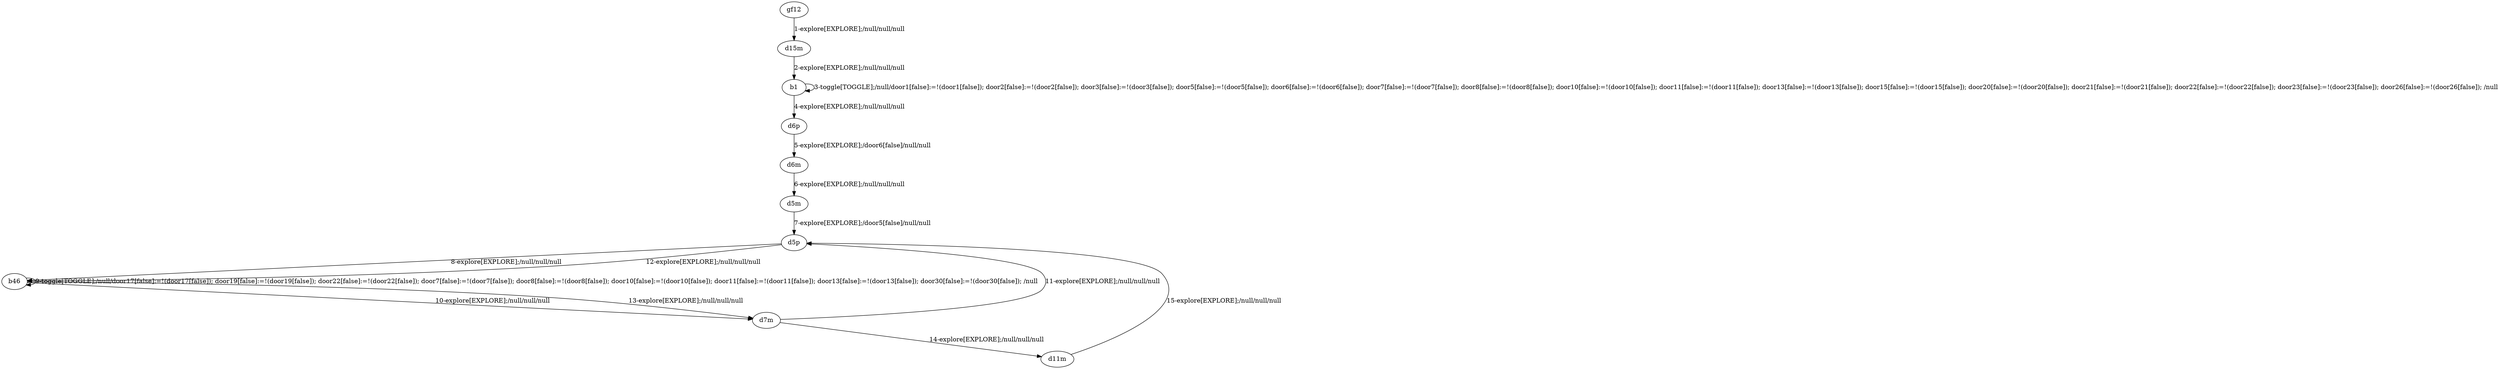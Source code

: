 # Total number of goals covered by this test: 1
# d11m --> d5p

digraph g {
"gf12" -> "d15m" [label = "1-explore[EXPLORE];/null/null/null"];
"d15m" -> "b1" [label = "2-explore[EXPLORE];/null/null/null"];
"b1" -> "b1" [label = "3-toggle[TOGGLE];/null/door1[false]:=!(door1[false]); door2[false]:=!(door2[false]); door3[false]:=!(door3[false]); door5[false]:=!(door5[false]); door6[false]:=!(door6[false]); door7[false]:=!(door7[false]); door8[false]:=!(door8[false]); door10[false]:=!(door10[false]); door11[false]:=!(door11[false]); door13[false]:=!(door13[false]); door15[false]:=!(door15[false]); door20[false]:=!(door20[false]); door21[false]:=!(door21[false]); door22[false]:=!(door22[false]); door23[false]:=!(door23[false]); door26[false]:=!(door26[false]); /null"];
"b1" -> "d6p" [label = "4-explore[EXPLORE];/null/null/null"];
"d6p" -> "d6m" [label = "5-explore[EXPLORE];/door6[false]/null/null"];
"d6m" -> "d5m" [label = "6-explore[EXPLORE];/null/null/null"];
"d5m" -> "d5p" [label = "7-explore[EXPLORE];/door5[false]/null/null"];
"d5p" -> "b46" [label = "8-explore[EXPLORE];/null/null/null"];
"b46" -> "b46" [label = "9-toggle[TOGGLE];/null/door17[false]:=!(door17[false]); door19[false]:=!(door19[false]); door22[false]:=!(door22[false]); door7[false]:=!(door7[false]); door8[false]:=!(door8[false]); door10[false]:=!(door10[false]); door11[false]:=!(door11[false]); door13[false]:=!(door13[false]); door30[false]:=!(door30[false]); /null"];
"b46" -> "d7m" [label = "10-explore[EXPLORE];/null/null/null"];
"d7m" -> "d5p" [label = "11-explore[EXPLORE];/null/null/null"];
"d5p" -> "b46" [label = "12-explore[EXPLORE];/null/null/null"];
"b46" -> "d7m" [label = "13-explore[EXPLORE];/null/null/null"];
"d7m" -> "d11m" [label = "14-explore[EXPLORE];/null/null/null"];
"d11m" -> "d5p" [label = "15-explore[EXPLORE];/null/null/null"];
}